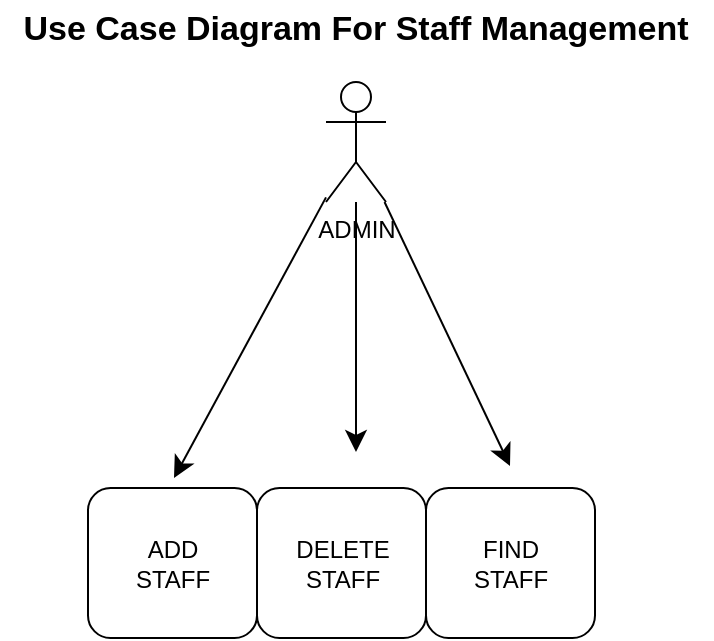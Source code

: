 <mxfile version="24.4.10" type="device">
  <diagram name="Page-1" id="ASDMWSOK3K_1ErChNFXQ">
    <mxGraphModel dx="691" dy="1233" grid="0" gridSize="10" guides="1" tooltips="1" connect="1" arrows="1" fold="1" page="0" pageScale="1" pageWidth="850" pageHeight="1100" math="0" shadow="0">
      <root>
        <mxCell id="0" />
        <mxCell id="1" parent="0" />
        <mxCell id="Ni_Z8ib3QvlwMLxhw5OR-28" style="edgeStyle=none;curved=1;rounded=0;orthogonalLoop=1;jettySize=auto;html=1;fontSize=12;startSize=8;endSize=8;" edge="1" parent="1" source="Ni_Z8ib3QvlwMLxhw5OR-1">
          <mxGeometry relative="1" as="geometry">
            <mxPoint x="285" y="185" as="targetPoint" />
          </mxGeometry>
        </mxCell>
        <mxCell id="Ni_Z8ib3QvlwMLxhw5OR-29" style="edgeStyle=none;curved=1;rounded=0;orthogonalLoop=1;jettySize=auto;html=1;fontSize=12;startSize=8;endSize=8;" edge="1" parent="1" source="Ni_Z8ib3QvlwMLxhw5OR-1">
          <mxGeometry relative="1" as="geometry">
            <mxPoint x="208" y="178" as="targetPoint" />
          </mxGeometry>
        </mxCell>
        <mxCell id="Ni_Z8ib3QvlwMLxhw5OR-30" style="edgeStyle=none;curved=1;rounded=0;orthogonalLoop=1;jettySize=auto;html=1;fontSize=12;startSize=8;endSize=8;" edge="1" parent="1" source="Ni_Z8ib3QvlwMLxhw5OR-1">
          <mxGeometry relative="1" as="geometry">
            <mxPoint x="117" y="191" as="targetPoint" />
          </mxGeometry>
        </mxCell>
        <mxCell id="Ni_Z8ib3QvlwMLxhw5OR-1" value="ADMIN" style="shape=umlActor;verticalLabelPosition=bottom;verticalAlign=top;html=1;outlineConnect=0;" vertex="1" parent="1">
          <mxGeometry x="193" y="-7" width="30" height="60" as="geometry" />
        </mxCell>
        <mxCell id="Ni_Z8ib3QvlwMLxhw5OR-3" value="ADD&lt;div&gt;STAFF&lt;/div&gt;" style="rounded=1;whiteSpace=wrap;html=1;" vertex="1" parent="1">
          <mxGeometry x="74" y="196" width="84.5" height="75" as="geometry" />
        </mxCell>
        <mxCell id="Ni_Z8ib3QvlwMLxhw5OR-24" value="&lt;b&gt;&lt;font style=&quot;font-size: 17px;&quot;&gt;Use Case Diagram For Staff Management&lt;/font&gt;&lt;/b&gt;" style="text;html=1;align=center;verticalAlign=middle;whiteSpace=wrap;rounded=0;fontSize=16;" vertex="1" parent="1">
          <mxGeometry x="30" y="-48" width="356" height="30" as="geometry" />
        </mxCell>
        <mxCell id="Ni_Z8ib3QvlwMLxhw5OR-25" value="DELETE&lt;div&gt;STAFF&lt;/div&gt;" style="rounded=1;whiteSpace=wrap;html=1;" vertex="1" parent="1">
          <mxGeometry x="158.5" y="196" width="84.5" height="75" as="geometry" />
        </mxCell>
        <mxCell id="Ni_Z8ib3QvlwMLxhw5OR-26" value="&lt;div&gt;FIND&lt;/div&gt;&lt;div&gt;STAFF&lt;/div&gt;" style="rounded=1;whiteSpace=wrap;html=1;" vertex="1" parent="1">
          <mxGeometry x="243" y="196" width="84.5" height="75" as="geometry" />
        </mxCell>
      </root>
    </mxGraphModel>
  </diagram>
</mxfile>
